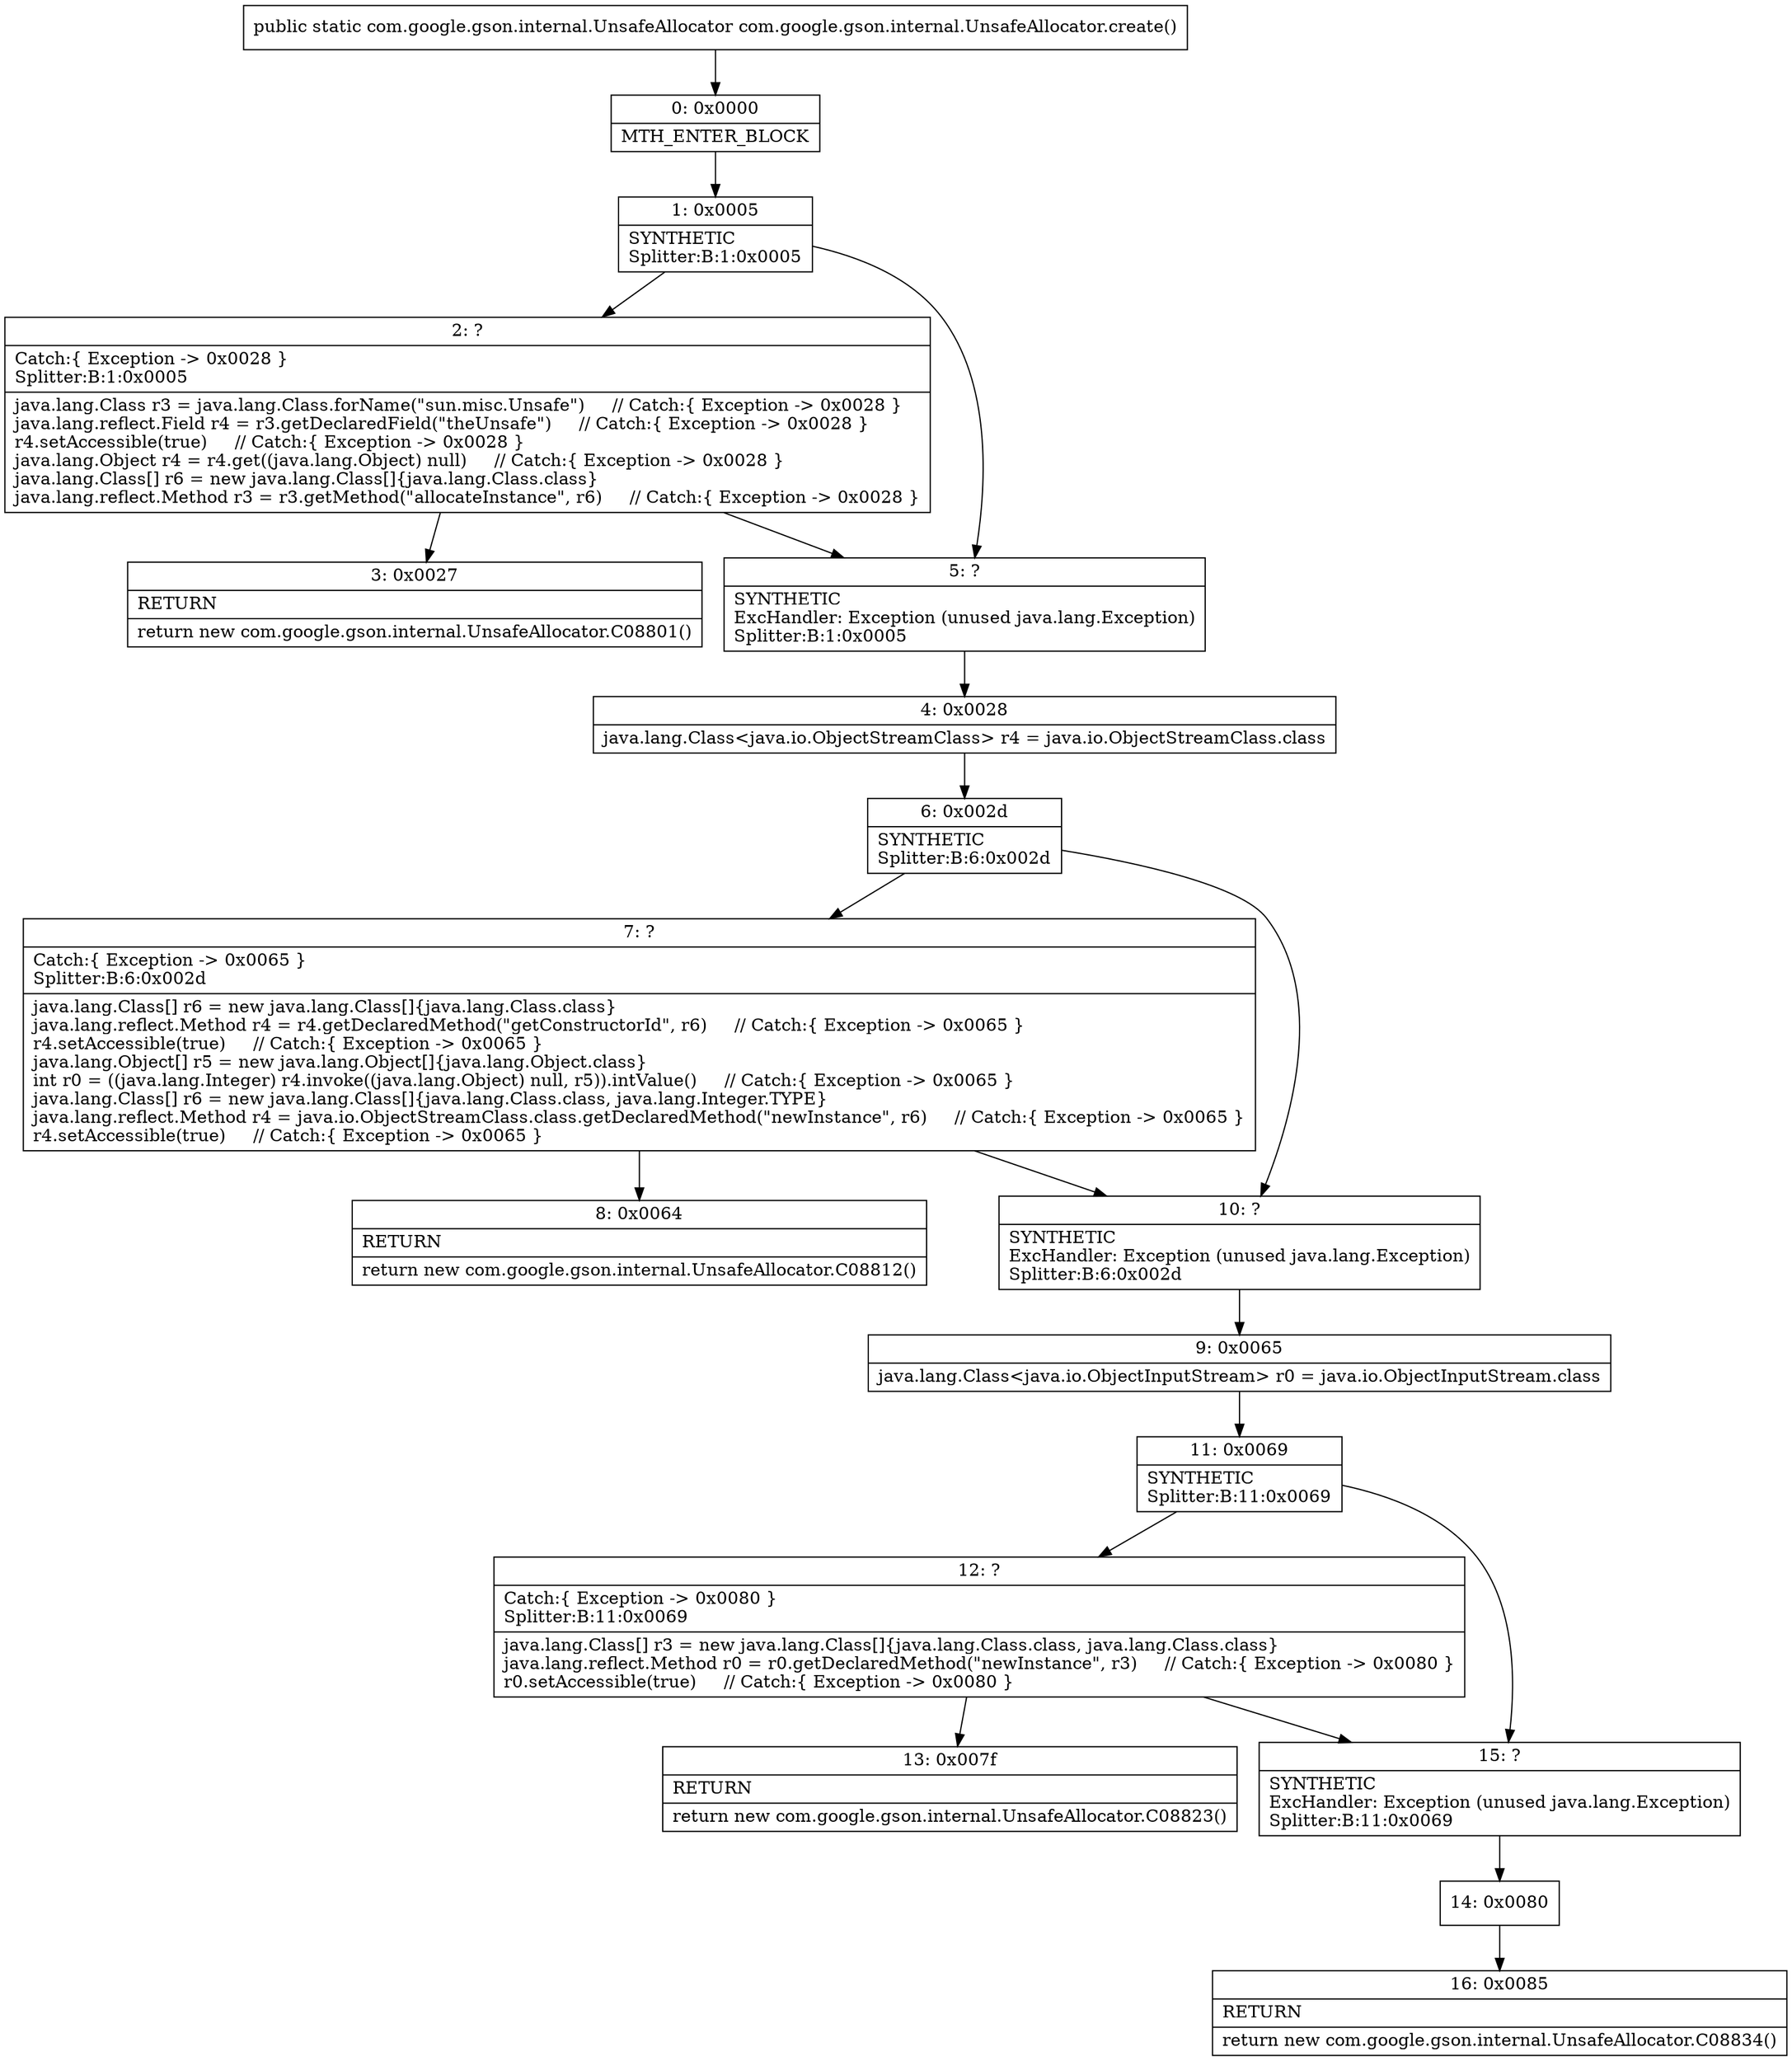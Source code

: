 digraph "CFG forcom.google.gson.internal.UnsafeAllocator.create()Lcom\/google\/gson\/internal\/UnsafeAllocator;" {
Node_0 [shape=record,label="{0\:\ 0x0000|MTH_ENTER_BLOCK\l}"];
Node_1 [shape=record,label="{1\:\ 0x0005|SYNTHETIC\lSplitter:B:1:0x0005\l}"];
Node_2 [shape=record,label="{2\:\ ?|Catch:\{ Exception \-\> 0x0028 \}\lSplitter:B:1:0x0005\l|java.lang.Class r3 = java.lang.Class.forName(\"sun.misc.Unsafe\")     \/\/ Catch:\{ Exception \-\> 0x0028 \}\ljava.lang.reflect.Field r4 = r3.getDeclaredField(\"theUnsafe\")     \/\/ Catch:\{ Exception \-\> 0x0028 \}\lr4.setAccessible(true)     \/\/ Catch:\{ Exception \-\> 0x0028 \}\ljava.lang.Object r4 = r4.get((java.lang.Object) null)     \/\/ Catch:\{ Exception \-\> 0x0028 \}\ljava.lang.Class[] r6 = new java.lang.Class[]\{java.lang.Class.class\}\ljava.lang.reflect.Method r3 = r3.getMethod(\"allocateInstance\", r6)     \/\/ Catch:\{ Exception \-\> 0x0028 \}\l}"];
Node_3 [shape=record,label="{3\:\ 0x0027|RETURN\l|return new com.google.gson.internal.UnsafeAllocator.C08801()\l}"];
Node_4 [shape=record,label="{4\:\ 0x0028|java.lang.Class\<java.io.ObjectStreamClass\> r4 = java.io.ObjectStreamClass.class\l}"];
Node_5 [shape=record,label="{5\:\ ?|SYNTHETIC\lExcHandler: Exception (unused java.lang.Exception)\lSplitter:B:1:0x0005\l}"];
Node_6 [shape=record,label="{6\:\ 0x002d|SYNTHETIC\lSplitter:B:6:0x002d\l}"];
Node_7 [shape=record,label="{7\:\ ?|Catch:\{ Exception \-\> 0x0065 \}\lSplitter:B:6:0x002d\l|java.lang.Class[] r6 = new java.lang.Class[]\{java.lang.Class.class\}\ljava.lang.reflect.Method r4 = r4.getDeclaredMethod(\"getConstructorId\", r6)     \/\/ Catch:\{ Exception \-\> 0x0065 \}\lr4.setAccessible(true)     \/\/ Catch:\{ Exception \-\> 0x0065 \}\ljava.lang.Object[] r5 = new java.lang.Object[]\{java.lang.Object.class\}\lint r0 = ((java.lang.Integer) r4.invoke((java.lang.Object) null, r5)).intValue()     \/\/ Catch:\{ Exception \-\> 0x0065 \}\ljava.lang.Class[] r6 = new java.lang.Class[]\{java.lang.Class.class, java.lang.Integer.TYPE\}\ljava.lang.reflect.Method r4 = java.io.ObjectStreamClass.class.getDeclaredMethod(\"newInstance\", r6)     \/\/ Catch:\{ Exception \-\> 0x0065 \}\lr4.setAccessible(true)     \/\/ Catch:\{ Exception \-\> 0x0065 \}\l}"];
Node_8 [shape=record,label="{8\:\ 0x0064|RETURN\l|return new com.google.gson.internal.UnsafeAllocator.C08812()\l}"];
Node_9 [shape=record,label="{9\:\ 0x0065|java.lang.Class\<java.io.ObjectInputStream\> r0 = java.io.ObjectInputStream.class\l}"];
Node_10 [shape=record,label="{10\:\ ?|SYNTHETIC\lExcHandler: Exception (unused java.lang.Exception)\lSplitter:B:6:0x002d\l}"];
Node_11 [shape=record,label="{11\:\ 0x0069|SYNTHETIC\lSplitter:B:11:0x0069\l}"];
Node_12 [shape=record,label="{12\:\ ?|Catch:\{ Exception \-\> 0x0080 \}\lSplitter:B:11:0x0069\l|java.lang.Class[] r3 = new java.lang.Class[]\{java.lang.Class.class, java.lang.Class.class\}\ljava.lang.reflect.Method r0 = r0.getDeclaredMethod(\"newInstance\", r3)     \/\/ Catch:\{ Exception \-\> 0x0080 \}\lr0.setAccessible(true)     \/\/ Catch:\{ Exception \-\> 0x0080 \}\l}"];
Node_13 [shape=record,label="{13\:\ 0x007f|RETURN\l|return new com.google.gson.internal.UnsafeAllocator.C08823()\l}"];
Node_14 [shape=record,label="{14\:\ 0x0080}"];
Node_15 [shape=record,label="{15\:\ ?|SYNTHETIC\lExcHandler: Exception (unused java.lang.Exception)\lSplitter:B:11:0x0069\l}"];
Node_16 [shape=record,label="{16\:\ 0x0085|RETURN\l|return new com.google.gson.internal.UnsafeAllocator.C08834()\l}"];
MethodNode[shape=record,label="{public static com.google.gson.internal.UnsafeAllocator com.google.gson.internal.UnsafeAllocator.create() }"];
MethodNode -> Node_0;
Node_0 -> Node_1;
Node_1 -> Node_2;
Node_1 -> Node_5;
Node_2 -> Node_3;
Node_2 -> Node_5;
Node_4 -> Node_6;
Node_5 -> Node_4;
Node_6 -> Node_7;
Node_6 -> Node_10;
Node_7 -> Node_8;
Node_7 -> Node_10;
Node_9 -> Node_11;
Node_10 -> Node_9;
Node_11 -> Node_12;
Node_11 -> Node_15;
Node_12 -> Node_13;
Node_12 -> Node_15;
Node_14 -> Node_16;
Node_15 -> Node_14;
}

